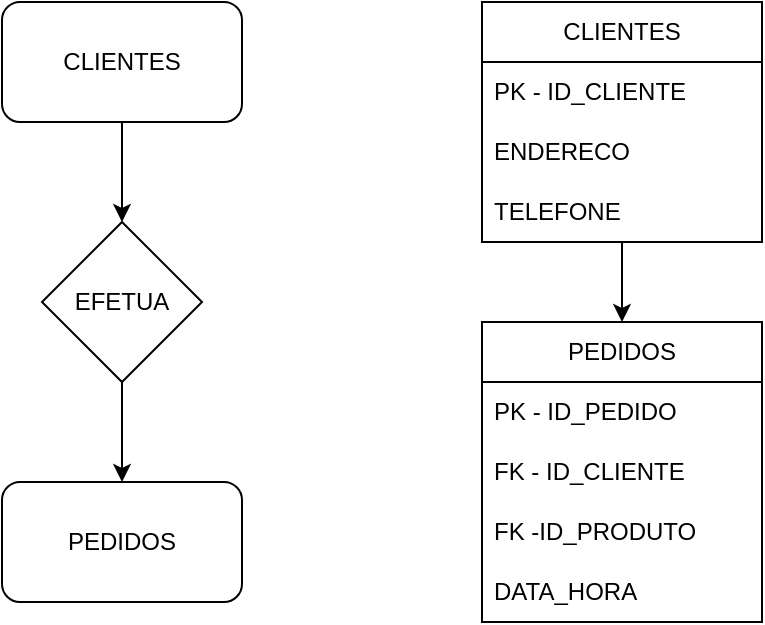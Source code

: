 <mxfile version="21.4.0" type="device">
  <diagram name="Página-1" id="TkEKtq9TnQFv5n3nbD4m">
    <mxGraphModel dx="880" dy="452" grid="1" gridSize="10" guides="1" tooltips="1" connect="1" arrows="1" fold="1" page="1" pageScale="1" pageWidth="827" pageHeight="1169" math="0" shadow="0">
      <root>
        <mxCell id="0" />
        <mxCell id="1" parent="0" />
        <mxCell id="gnBllD34bGWOjcTinzV5-1" value="PEDIDOS" style="rounded=1;whiteSpace=wrap;html=1;" vertex="1" parent="1">
          <mxGeometry x="80" y="320" width="120" height="60" as="geometry" />
        </mxCell>
        <mxCell id="gnBllD34bGWOjcTinzV5-8" style="edgeStyle=orthogonalEdgeStyle;rounded=0;orthogonalLoop=1;jettySize=auto;html=1;entryX=0.5;entryY=0;entryDx=0;entryDy=0;" edge="1" parent="1" source="gnBllD34bGWOjcTinzV5-2" target="gnBllD34bGWOjcTinzV5-1">
          <mxGeometry relative="1" as="geometry" />
        </mxCell>
        <mxCell id="gnBllD34bGWOjcTinzV5-2" value="EFETUA" style="rhombus;whiteSpace=wrap;html=1;" vertex="1" parent="1">
          <mxGeometry x="100" y="190" width="80" height="80" as="geometry" />
        </mxCell>
        <mxCell id="gnBllD34bGWOjcTinzV5-7" style="edgeStyle=orthogonalEdgeStyle;rounded=0;orthogonalLoop=1;jettySize=auto;html=1;entryX=0.5;entryY=0;entryDx=0;entryDy=0;" edge="1" parent="1" source="gnBllD34bGWOjcTinzV5-4" target="gnBllD34bGWOjcTinzV5-2">
          <mxGeometry relative="1" as="geometry" />
        </mxCell>
        <mxCell id="gnBllD34bGWOjcTinzV5-4" value="CLIENTES" style="rounded=1;whiteSpace=wrap;html=1;" vertex="1" parent="1">
          <mxGeometry x="80" y="80" width="120" height="60" as="geometry" />
        </mxCell>
        <mxCell id="gnBllD34bGWOjcTinzV5-26" style="edgeStyle=orthogonalEdgeStyle;rounded=0;orthogonalLoop=1;jettySize=auto;html=1;entryX=0.5;entryY=0;entryDx=0;entryDy=0;" edge="1" parent="1" source="gnBllD34bGWOjcTinzV5-18" target="gnBllD34bGWOjcTinzV5-22">
          <mxGeometry relative="1" as="geometry" />
        </mxCell>
        <mxCell id="gnBllD34bGWOjcTinzV5-18" value="CLIENTES" style="swimlane;fontStyle=0;childLayout=stackLayout;horizontal=1;startSize=30;horizontalStack=0;resizeParent=1;resizeParentMax=0;resizeLast=0;collapsible=1;marginBottom=0;whiteSpace=wrap;html=1;" vertex="1" parent="1">
          <mxGeometry x="320" y="80" width="140" height="120" as="geometry" />
        </mxCell>
        <mxCell id="gnBllD34bGWOjcTinzV5-19" value="PK - ID_CLIENTE" style="text;strokeColor=none;fillColor=none;align=left;verticalAlign=middle;spacingLeft=4;spacingRight=4;overflow=hidden;points=[[0,0.5],[1,0.5]];portConstraint=eastwest;rotatable=0;whiteSpace=wrap;html=1;" vertex="1" parent="gnBllD34bGWOjcTinzV5-18">
          <mxGeometry y="30" width="140" height="30" as="geometry" />
        </mxCell>
        <mxCell id="gnBllD34bGWOjcTinzV5-20" value="ENDERECO" style="text;strokeColor=none;fillColor=none;align=left;verticalAlign=middle;spacingLeft=4;spacingRight=4;overflow=hidden;points=[[0,0.5],[1,0.5]];portConstraint=eastwest;rotatable=0;whiteSpace=wrap;html=1;" vertex="1" parent="gnBllD34bGWOjcTinzV5-18">
          <mxGeometry y="60" width="140" height="30" as="geometry" />
        </mxCell>
        <mxCell id="gnBllD34bGWOjcTinzV5-21" value="TELEFONE" style="text;strokeColor=none;fillColor=none;align=left;verticalAlign=middle;spacingLeft=4;spacingRight=4;overflow=hidden;points=[[0,0.5],[1,0.5]];portConstraint=eastwest;rotatable=0;whiteSpace=wrap;html=1;" vertex="1" parent="gnBllD34bGWOjcTinzV5-18">
          <mxGeometry y="90" width="140" height="30" as="geometry" />
        </mxCell>
        <mxCell id="gnBllD34bGWOjcTinzV5-22" value="PEDIDOS" style="swimlane;fontStyle=0;childLayout=stackLayout;horizontal=1;startSize=30;horizontalStack=0;resizeParent=1;resizeParentMax=0;resizeLast=0;collapsible=1;marginBottom=0;whiteSpace=wrap;html=1;" vertex="1" parent="1">
          <mxGeometry x="320" y="240" width="140" height="150" as="geometry" />
        </mxCell>
        <mxCell id="gnBllD34bGWOjcTinzV5-23" value="PK - ID_PEDIDO" style="text;strokeColor=none;fillColor=none;align=left;verticalAlign=middle;spacingLeft=4;spacingRight=4;overflow=hidden;points=[[0,0.5],[1,0.5]];portConstraint=eastwest;rotatable=0;whiteSpace=wrap;html=1;" vertex="1" parent="gnBllD34bGWOjcTinzV5-22">
          <mxGeometry y="30" width="140" height="30" as="geometry" />
        </mxCell>
        <mxCell id="gnBllD34bGWOjcTinzV5-24" value="FK - ID_CLIENTE" style="text;strokeColor=none;fillColor=none;align=left;verticalAlign=middle;spacingLeft=4;spacingRight=4;overflow=hidden;points=[[0,0.5],[1,0.5]];portConstraint=eastwest;rotatable=0;whiteSpace=wrap;html=1;" vertex="1" parent="gnBllD34bGWOjcTinzV5-22">
          <mxGeometry y="60" width="140" height="30" as="geometry" />
        </mxCell>
        <mxCell id="gnBllD34bGWOjcTinzV5-25" value="FK -ID_PRODUTO" style="text;strokeColor=none;fillColor=none;align=left;verticalAlign=middle;spacingLeft=4;spacingRight=4;overflow=hidden;points=[[0,0.5],[1,0.5]];portConstraint=eastwest;rotatable=0;whiteSpace=wrap;html=1;" vertex="1" parent="gnBllD34bGWOjcTinzV5-22">
          <mxGeometry y="90" width="140" height="30" as="geometry" />
        </mxCell>
        <mxCell id="gnBllD34bGWOjcTinzV5-27" value="DATA_HORA" style="text;strokeColor=none;fillColor=none;align=left;verticalAlign=middle;spacingLeft=4;spacingRight=4;overflow=hidden;points=[[0,0.5],[1,0.5]];portConstraint=eastwest;rotatable=0;whiteSpace=wrap;html=1;" vertex="1" parent="gnBllD34bGWOjcTinzV5-22">
          <mxGeometry y="120" width="140" height="30" as="geometry" />
        </mxCell>
      </root>
    </mxGraphModel>
  </diagram>
</mxfile>
